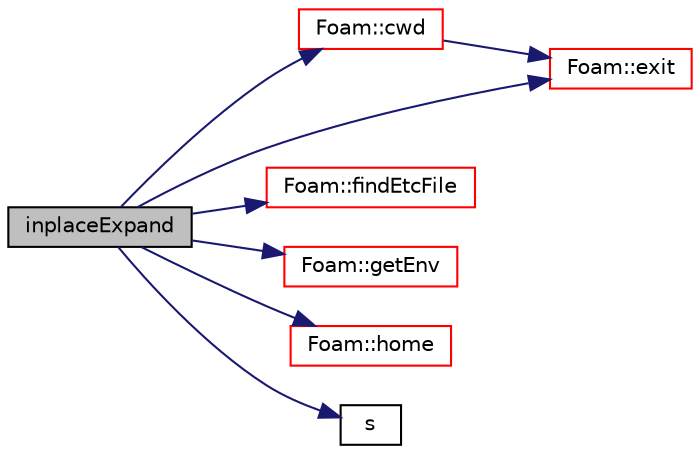 digraph "inplaceExpand"
{
  bgcolor="transparent";
  edge [fontname="Helvetica",fontsize="10",labelfontname="Helvetica",labelfontsize="10"];
  node [fontname="Helvetica",fontsize="10",shape=record];
  rankdir="LR";
  Node1 [label="inplaceExpand",height=0.2,width=0.4,color="black", fillcolor="grey75", style="filled", fontcolor="black"];
  Node1 -> Node2 [color="midnightblue",fontsize="10",style="solid",fontname="Helvetica"];
  Node2 [label="Foam::cwd",height=0.2,width=0.4,color="red",URL="$a10936.html#a07e65e44305ffb6594966d3a53cb6272",tooltip="Return current working directory path name. "];
  Node2 -> Node3 [color="midnightblue",fontsize="10",style="solid",fontname="Helvetica"];
  Node3 [label="Foam::exit",height=0.2,width=0.4,color="red",URL="$a10936.html#a06ca7250d8e89caf05243ec094843642"];
  Node1 -> Node3 [color="midnightblue",fontsize="10",style="solid",fontname="Helvetica"];
  Node1 -> Node4 [color="midnightblue",fontsize="10",style="solid",fontname="Helvetica"];
  Node4 [label="Foam::findEtcFile",height=0.2,width=0.4,color="red",URL="$a10936.html#a64e4ef2dd826f43aabfdda9dcd8ba711",tooltip="Search for a file using findEtcFiles. "];
  Node1 -> Node5 [color="midnightblue",fontsize="10",style="solid",fontname="Helvetica"];
  Node5 [label="Foam::getEnv",height=0.2,width=0.4,color="red",URL="$a10936.html#aa811843798d715931c4c97ff949a89f3",tooltip="Return environment variable of given name. "];
  Node1 -> Node6 [color="midnightblue",fontsize="10",style="solid",fontname="Helvetica"];
  Node6 [label="Foam::home",height=0.2,width=0.4,color="red",URL="$a10936.html#ae3d3ec6ddc4a201cdcf369c6a46bcaba",tooltip="Return home directory path name for the current user. "];
  Node1 -> Node7 [color="midnightblue",fontsize="10",style="solid",fontname="Helvetica"];
  Node7 [label="s",height=0.2,width=0.4,color="black",URL="$a04423.html#a6d6b99210a64ad23792eb7a3b0411c42"];
}
